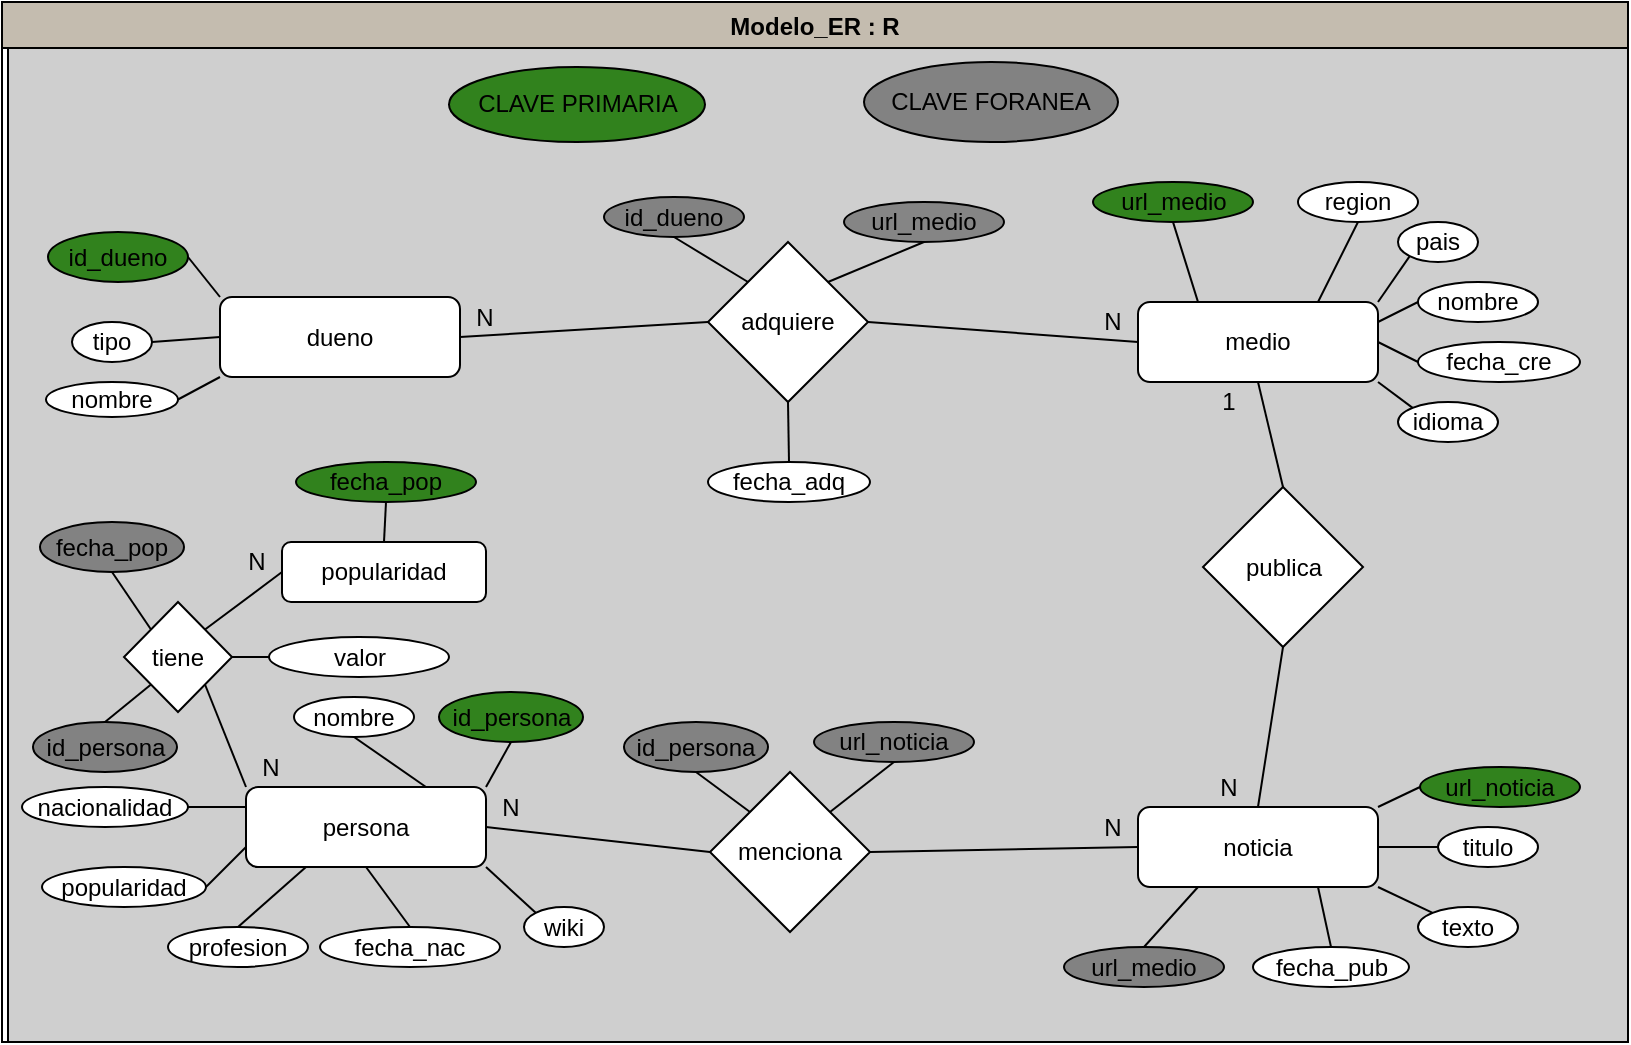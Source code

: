 <mxfile>
    <diagram id="bya73pchjdF5Cfw1TZZC" name="Página-1">
        <mxGraphModel dx="292" dy="352" grid="1" gridSize="10" guides="1" tooltips="1" connect="1" arrows="1" fold="1" page="1" pageScale="1" pageWidth="827" pageHeight="1169" math="0" shadow="0">
            <root>
                <mxCell id="0"/>
                <mxCell id="1" parent="0"/>
                <mxCell id="111" value="" style="rounded=0;whiteSpace=wrap;html=1;fillColor=#CFCFCF;" parent="1" vertex="1">
                    <mxGeometry x="10" y="300" width="810" height="500" as="geometry"/>
                </mxCell>
                <mxCell id="65" value="Modelo_ER : R" style="swimlane;fillColor=#C4BCAF;" parent="1" vertex="1">
                    <mxGeometry x="7" y="280" width="813" height="520" as="geometry"/>
                </mxCell>
                <mxCell id="72" value="id_dueno" style="ellipse;whiteSpace=wrap;html=1;fillColor=#31821D;" parent="65" vertex="1">
                    <mxGeometry x="23" y="115" width="70" height="25" as="geometry"/>
                </mxCell>
                <mxCell id="73" value="url_medio" style="ellipse;whiteSpace=wrap;html=1;fillColor=#31821D;" parent="65" vertex="1">
                    <mxGeometry x="545.5" y="90" width="80" height="20" as="geometry"/>
                </mxCell>
                <mxCell id="69" value="id_dueno" style="ellipse;whiteSpace=wrap;html=1;fillColor=#828282;" parent="65" vertex="1">
                    <mxGeometry x="301" y="97.5" width="70" height="20" as="geometry"/>
                </mxCell>
                <mxCell id="11" value="tipo" style="ellipse;whiteSpace=wrap;html=1;" parent="65" vertex="1">
                    <mxGeometry x="35" y="160" width="40" height="20" as="geometry"/>
                </mxCell>
                <mxCell id="9" value="nombre" style="ellipse;whiteSpace=wrap;html=1;fillColor=#FFFFFF;" parent="65" vertex="1">
                    <mxGeometry x="22" y="190" width="66" height="17.5" as="geometry"/>
                </mxCell>
                <mxCell id="4" value="dueno" style="rounded=1;whiteSpace=wrap;html=1;" parent="65" vertex="1">
                    <mxGeometry x="109" y="147.5" width="120" height="40" as="geometry"/>
                </mxCell>
                <mxCell id="12" value="" style="endArrow=none;html=1;entryX=1;entryY=0.5;entryDx=0;entryDy=0;exitX=0;exitY=0.5;exitDx=0;exitDy=0;" parent="65" source="4" target="11" edge="1">
                    <mxGeometry width="50" height="50" relative="1" as="geometry">
                        <mxPoint x="209" y="327.5" as="sourcePoint"/>
                        <mxPoint x="259" y="277.5" as="targetPoint"/>
                    </mxGeometry>
                </mxCell>
                <mxCell id="14" value="" style="endArrow=none;html=1;exitX=1;exitY=0.5;exitDx=0;exitDy=0;entryX=0;entryY=1;entryDx=0;entryDy=0;" parent="65" source="9" target="4" edge="1">
                    <mxGeometry width="50" height="50" relative="1" as="geometry">
                        <mxPoint x="249" y="137.5" as="sourcePoint"/>
                        <mxPoint x="239" y="137.5" as="targetPoint"/>
                    </mxGeometry>
                </mxCell>
                <mxCell id="70" value="" style="endArrow=none;html=1;entryX=0;entryY=0;entryDx=0;entryDy=0;exitX=1;exitY=0.5;exitDx=0;exitDy=0;" parent="65" source="72" target="4" edge="1">
                    <mxGeometry width="50" height="50" relative="1" as="geometry">
                        <mxPoint x="231" y="120" as="sourcePoint"/>
                        <mxPoint x="360" y="212.5" as="targetPoint"/>
                    </mxGeometry>
                </mxCell>
                <mxCell id="2" value="noticia" style="rounded=1;whiteSpace=wrap;html=1;" parent="65" vertex="1">
                    <mxGeometry x="568" y="402.5" width="120" height="40" as="geometry"/>
                </mxCell>
                <mxCell id="3" value="medio" style="rounded=1;whiteSpace=wrap;html=1;" parent="65" vertex="1">
                    <mxGeometry x="568" y="150" width="120" height="40" as="geometry"/>
                </mxCell>
                <mxCell id="18" value="url_medio" style="ellipse;whiteSpace=wrap;html=1;fillColor=#858585;" parent="65" vertex="1">
                    <mxGeometry x="421" y="100" width="80" height="20" as="geometry"/>
                </mxCell>
                <mxCell id="19" value="region" style="ellipse;whiteSpace=wrap;html=1;" parent="65" vertex="1">
                    <mxGeometry x="648" y="90" width="60" height="20" as="geometry"/>
                </mxCell>
                <mxCell id="20" value="pais" style="ellipse;whiteSpace=wrap;html=1;" parent="65" vertex="1">
                    <mxGeometry x="698" y="110" width="40" height="20" as="geometry"/>
                </mxCell>
                <mxCell id="21" value="nombre" style="ellipse;whiteSpace=wrap;html=1;" parent="65" vertex="1">
                    <mxGeometry x="708" y="140" width="60" height="20" as="geometry"/>
                </mxCell>
                <mxCell id="22" value="fecha_cre" style="ellipse;whiteSpace=wrap;html=1;" parent="65" vertex="1">
                    <mxGeometry x="708" y="170" width="81" height="20" as="geometry"/>
                </mxCell>
                <mxCell id="23" value="idioma" style="ellipse;whiteSpace=wrap;html=1;" parent="65" vertex="1">
                    <mxGeometry x="698" y="200" width="50" height="20" as="geometry"/>
                </mxCell>
                <mxCell id="26" value="" style="endArrow=none;html=1;exitX=0.25;exitY=0;exitDx=0;exitDy=0;entryX=0.5;entryY=1;entryDx=0;entryDy=0;" parent="65" source="3" target="73" edge="1">
                    <mxGeometry width="50" height="50" relative="1" as="geometry">
                        <mxPoint x="578" y="260" as="sourcePoint"/>
                        <mxPoint x="501" y="120" as="targetPoint"/>
                    </mxGeometry>
                </mxCell>
                <mxCell id="27" value="" style="endArrow=none;html=1;entryX=0.5;entryY=1;entryDx=0;entryDy=0;exitX=0.75;exitY=0;exitDx=0;exitDy=0;" parent="65" source="3" target="19" edge="1">
                    <mxGeometry width="50" height="50" relative="1" as="geometry">
                        <mxPoint x="578" y="260" as="sourcePoint"/>
                        <mxPoint x="628" y="210" as="targetPoint"/>
                    </mxGeometry>
                </mxCell>
                <mxCell id="28" value="" style="endArrow=none;html=1;entryX=0;entryY=1;entryDx=0;entryDy=0;exitX=1;exitY=0;exitDx=0;exitDy=0;" parent="65" source="3" target="20" edge="1">
                    <mxGeometry width="50" height="50" relative="1" as="geometry">
                        <mxPoint x="578" y="260" as="sourcePoint"/>
                        <mxPoint x="628" y="210" as="targetPoint"/>
                    </mxGeometry>
                </mxCell>
                <mxCell id="29" value="" style="endArrow=none;html=1;entryX=0;entryY=0.5;entryDx=0;entryDy=0;exitX=1;exitY=0.25;exitDx=0;exitDy=0;" parent="65" source="3" target="21" edge="1">
                    <mxGeometry width="50" height="50" relative="1" as="geometry">
                        <mxPoint x="578" y="260" as="sourcePoint"/>
                        <mxPoint x="628" y="210" as="targetPoint"/>
                    </mxGeometry>
                </mxCell>
                <mxCell id="30" value="" style="endArrow=none;html=1;entryX=0;entryY=0.5;entryDx=0;entryDy=0;exitX=1;exitY=0.5;exitDx=0;exitDy=0;" parent="65" source="3" target="22" edge="1">
                    <mxGeometry width="50" height="50" relative="1" as="geometry">
                        <mxPoint x="578" y="260" as="sourcePoint"/>
                        <mxPoint x="628" y="210" as="targetPoint"/>
                    </mxGeometry>
                </mxCell>
                <mxCell id="31" value="" style="endArrow=none;html=1;entryX=1;entryY=1;entryDx=0;entryDy=0;exitX=0;exitY=0;exitDx=0;exitDy=0;" parent="65" source="23" target="3" edge="1">
                    <mxGeometry width="50" height="50" relative="1" as="geometry">
                        <mxPoint x="578" y="260" as="sourcePoint"/>
                        <mxPoint x="628" y="210" as="targetPoint"/>
                    </mxGeometry>
                </mxCell>
                <mxCell id="32" value="publica" style="rhombus;whiteSpace=wrap;html=1;" parent="65" vertex="1">
                    <mxGeometry x="600.5" y="242.5" width="80" height="80" as="geometry"/>
                </mxCell>
                <mxCell id="33" value="" style="endArrow=none;html=1;entryX=0.5;entryY=1;entryDx=0;entryDy=0;exitX=0.5;exitY=0;exitDx=0;exitDy=0;" parent="65" source="32" target="3" edge="1">
                    <mxGeometry width="50" height="50" relative="1" as="geometry">
                        <mxPoint x="628" y="230" as="sourcePoint"/>
                        <mxPoint x="638" y="240" as="targetPoint"/>
                    </mxGeometry>
                </mxCell>
                <mxCell id="34" value="" style="endArrow=none;html=1;entryX=0.5;entryY=1;entryDx=0;entryDy=0;exitX=0.5;exitY=0;exitDx=0;exitDy=0;" parent="65" source="2" target="32" edge="1">
                    <mxGeometry width="50" height="50" relative="1" as="geometry">
                        <mxPoint x="654" y="450" as="sourcePoint"/>
                        <mxPoint x="674" y="440" as="targetPoint"/>
                    </mxGeometry>
                </mxCell>
                <mxCell id="37" value="url_noticia" style="ellipse;whiteSpace=wrap;html=1;fillColor=#31821D;" parent="65" vertex="1">
                    <mxGeometry x="709" y="382.5" width="80" height="20" as="geometry"/>
                </mxCell>
                <mxCell id="38" value="titulo" style="ellipse;whiteSpace=wrap;html=1;" parent="65" vertex="1">
                    <mxGeometry x="718" y="412.5" width="50" height="20" as="geometry"/>
                </mxCell>
                <mxCell id="39" value="" style="endArrow=none;html=1;entryX=0;entryY=0.5;entryDx=0;entryDy=0;exitX=1;exitY=0;exitDx=0;exitDy=0;" parent="65" source="2" target="37" edge="1">
                    <mxGeometry width="50" height="50" relative="1" as="geometry">
                        <mxPoint x="588" y="422.5" as="sourcePoint"/>
                        <mxPoint x="638" y="372.5" as="targetPoint"/>
                    </mxGeometry>
                </mxCell>
                <mxCell id="40" value="" style="endArrow=none;html=1;exitX=0;exitY=0.5;exitDx=0;exitDy=0;entryX=1;entryY=0.5;entryDx=0;entryDy=0;" parent="65" source="38" target="2" edge="1">
                    <mxGeometry width="50" height="50" relative="1" as="geometry">
                        <mxPoint x="588" y="422.5" as="sourcePoint"/>
                        <mxPoint x="678" y="362.5" as="targetPoint"/>
                    </mxGeometry>
                </mxCell>
                <mxCell id="41" value="texto" style="ellipse;whiteSpace=wrap;html=1;" parent="65" vertex="1">
                    <mxGeometry x="708" y="452.5" width="50" height="20" as="geometry"/>
                </mxCell>
                <mxCell id="42" value="" style="endArrow=none;html=1;exitX=0;exitY=0;exitDx=0;exitDy=0;entryX=1;entryY=1;entryDx=0;entryDy=0;" parent="65" source="41" target="2" edge="1">
                    <mxGeometry width="50" height="50" relative="1" as="geometry">
                        <mxPoint x="588" y="422.5" as="sourcePoint"/>
                        <mxPoint x="638" y="372.5" as="targetPoint"/>
                    </mxGeometry>
                </mxCell>
                <mxCell id="60" value="N" style="text;html=1;strokeColor=none;fillColor=none;align=center;verticalAlign=middle;whiteSpace=wrap;rounded=0;" parent="65" vertex="1">
                    <mxGeometry x="543" y="150" width="25" height="20" as="geometry"/>
                </mxCell>
                <mxCell id="61" value="N" style="text;html=1;strokeColor=none;fillColor=none;align=center;verticalAlign=middle;whiteSpace=wrap;rounded=0;" parent="65" vertex="1">
                    <mxGeometry x="600.5" y="382.5" width="25" height="20" as="geometry"/>
                </mxCell>
                <mxCell id="62" value="1" style="text;html=1;strokeColor=none;fillColor=none;align=center;verticalAlign=middle;whiteSpace=wrap;rounded=0;" parent="65" vertex="1">
                    <mxGeometry x="600.5" y="190" width="25" height="20" as="geometry"/>
                </mxCell>
                <mxCell id="59" value="N" style="text;html=1;strokeColor=none;fillColor=none;align=center;verticalAlign=middle;whiteSpace=wrap;rounded=0;" parent="65" vertex="1">
                    <mxGeometry x="229" y="147.5" width="25" height="20" as="geometry"/>
                </mxCell>
                <mxCell id="78" value="url_medio" style="ellipse;whiteSpace=wrap;html=1;fillColor=#828282;" parent="65" vertex="1">
                    <mxGeometry x="531" y="472.5" width="80" height="20" as="geometry"/>
                </mxCell>
                <mxCell id="79" value="" style="endArrow=none;html=1;entryX=0.5;entryY=0;entryDx=0;entryDy=0;exitX=0.25;exitY=1;exitDx=0;exitDy=0;" parent="65" source="2" target="78" edge="1">
                    <mxGeometry width="50" height="50" relative="1" as="geometry">
                        <mxPoint x="507" y="337.5" as="sourcePoint"/>
                        <mxPoint x="557" y="287.5" as="targetPoint"/>
                    </mxGeometry>
                </mxCell>
                <mxCell id="15" value="adquiere" style="rhombus;whiteSpace=wrap;html=1;" parent="65" vertex="1">
                    <mxGeometry x="353" y="120" width="80" height="80" as="geometry"/>
                </mxCell>
                <mxCell id="16" value="" style="endArrow=none;html=1;exitX=1;exitY=0.5;exitDx=0;exitDy=0;entryX=0;entryY=0.5;entryDx=0;entryDy=0;" parent="65" source="4" target="15" edge="1">
                    <mxGeometry width="50" height="50" relative="1" as="geometry">
                        <mxPoint x="288" y="307.5" as="sourcePoint"/>
                        <mxPoint x="338" y="257.5" as="targetPoint"/>
                    </mxGeometry>
                </mxCell>
                <mxCell id="17" value="" style="endArrow=none;html=1;exitX=1;exitY=0.5;exitDx=0;exitDy=0;entryX=0;entryY=0.5;entryDx=0;entryDy=0;" parent="65" source="15" target="3" edge="1">
                    <mxGeometry width="50" height="50" relative="1" as="geometry">
                        <mxPoint x="388" y="147.5" as="sourcePoint"/>
                        <mxPoint x="348" y="257.5" as="targetPoint"/>
                    </mxGeometry>
                </mxCell>
                <mxCell id="13" value="" style="endArrow=none;html=1;exitX=1;exitY=0;exitDx=0;exitDy=0;entryX=0.5;entryY=1;entryDx=0;entryDy=0;" parent="65" source="15" target="18" edge="1">
                    <mxGeometry width="50" height="50" relative="1" as="geometry">
                        <mxPoint x="269" y="310" as="sourcePoint"/>
                        <mxPoint x="551" y="130" as="targetPoint"/>
                    </mxGeometry>
                </mxCell>
                <mxCell id="76" value="" style="endArrow=none;html=1;exitX=0;exitY=0;exitDx=0;exitDy=0;entryX=0.5;entryY=1;entryDx=0;entryDy=0;" parent="65" source="15" target="69" edge="1">
                    <mxGeometry width="50" height="50" relative="1" as="geometry">
                        <mxPoint x="439" y="175" as="sourcePoint"/>
                        <mxPoint x="489" y="125" as="targetPoint"/>
                    </mxGeometry>
                </mxCell>
                <mxCell id="36" value="fecha_pub" style="ellipse;whiteSpace=wrap;html=1;fillColor=#FFFFFF;" parent="65" vertex="1">
                    <mxGeometry x="625.5" y="472.5" width="78" height="20" as="geometry"/>
                </mxCell>
                <mxCell id="63" value="N" style="text;html=1;strokeColor=none;fillColor=none;align=center;verticalAlign=middle;whiteSpace=wrap;rounded=0;" parent="65" vertex="1">
                    <mxGeometry x="543" y="402.5" width="25" height="20" as="geometry"/>
                </mxCell>
                <mxCell id="47" value="wiki" style="ellipse;whiteSpace=wrap;html=1;" parent="65" vertex="1">
                    <mxGeometry x="261" y="452.5" width="40" height="20" as="geometry"/>
                </mxCell>
                <mxCell id="46" value="nombre" style="ellipse;whiteSpace=wrap;html=1;" parent="65" vertex="1">
                    <mxGeometry x="146" y="347.5" width="60" height="20" as="geometry"/>
                </mxCell>
                <mxCell id="80" value="id_persona" style="ellipse;whiteSpace=wrap;html=1;fillColor=#31821D;" parent="65" vertex="1">
                    <mxGeometry x="218.5" y="345" width="72" height="25" as="geometry"/>
                </mxCell>
                <mxCell id="48" value="profesion" style="ellipse;whiteSpace=wrap;html=1;" parent="65" vertex="1">
                    <mxGeometry x="83" y="462.5" width="70" height="20" as="geometry"/>
                </mxCell>
                <mxCell id="49" value="fecha_nac" style="ellipse;whiteSpace=wrap;html=1;" parent="65" vertex="1">
                    <mxGeometry x="159" y="462.5" width="90" height="20" as="geometry"/>
                </mxCell>
                <mxCell id="83" value="id_persona" style="ellipse;whiteSpace=wrap;html=1;fillColor=#828282;" parent="65" vertex="1">
                    <mxGeometry x="311" y="360" width="72" height="25" as="geometry"/>
                </mxCell>
                <mxCell id="86" value="url_noticia" style="ellipse;whiteSpace=wrap;html=1;fillColor=#828282;" parent="65" vertex="1">
                    <mxGeometry x="406" y="360" width="80" height="20" as="geometry"/>
                </mxCell>
                <mxCell id="5" value="persona" style="rounded=1;whiteSpace=wrap;html=1;" parent="65" vertex="1">
                    <mxGeometry x="122" y="392.5" width="120" height="40" as="geometry"/>
                </mxCell>
                <mxCell id="43" value="menciona" style="rhombus;whiteSpace=wrap;html=1;" parent="65" vertex="1">
                    <mxGeometry x="354" y="385" width="80" height="80" as="geometry"/>
                </mxCell>
                <mxCell id="45" value="" style="endArrow=none;html=1;exitX=0;exitY=0.5;exitDx=0;exitDy=0;entryX=1;entryY=0.5;entryDx=0;entryDy=0;" parent="65" source="43" target="5" edge="1">
                    <mxGeometry width="50" height="50" relative="1" as="geometry">
                        <mxPoint x="347" y="265" as="sourcePoint"/>
                        <mxPoint x="397" y="215" as="targetPoint"/>
                    </mxGeometry>
                </mxCell>
                <mxCell id="51" value="" style="endArrow=none;html=1;entryX=0.75;entryY=0;entryDx=0;entryDy=0;exitX=0.5;exitY=1;exitDx=0;exitDy=0;" parent="65" source="46" target="5" edge="1">
                    <mxGeometry width="50" height="50" relative="1" as="geometry">
                        <mxPoint x="196" y="350" as="sourcePoint"/>
                        <mxPoint x="272" y="302.5" as="targetPoint"/>
                    </mxGeometry>
                </mxCell>
                <mxCell id="52" value="" style="endArrow=none;html=1;entryX=1;entryY=1;entryDx=0;entryDy=0;exitX=0;exitY=0;exitDx=0;exitDy=0;" parent="65" source="47" target="5" edge="1">
                    <mxGeometry width="50" height="50" relative="1" as="geometry">
                        <mxPoint x="106" y="400" as="sourcePoint"/>
                        <mxPoint x="412" y="332.5" as="targetPoint"/>
                    </mxGeometry>
                </mxCell>
                <mxCell id="53" value="" style="endArrow=none;html=1;exitX=0.25;exitY=1;exitDx=0;exitDy=0;entryX=0.5;entryY=0;entryDx=0;entryDy=0;" parent="65" source="5" target="48" edge="1">
                    <mxGeometry width="50" height="50" relative="1" as="geometry">
                        <mxPoint x="232" y="352.5" as="sourcePoint"/>
                        <mxPoint x="282" y="302.5" as="targetPoint"/>
                    </mxGeometry>
                </mxCell>
                <mxCell id="54" value="" style="endArrow=none;html=1;exitX=0.5;exitY=1;exitDx=0;exitDy=0;entryX=0.5;entryY=0;entryDx=0;entryDy=0;" parent="65" source="5" target="49" edge="1">
                    <mxGeometry width="50" height="50" relative="1" as="geometry">
                        <mxPoint x="272" y="432.5" as="sourcePoint"/>
                        <mxPoint x="282" y="302.5" as="targetPoint"/>
                    </mxGeometry>
                </mxCell>
                <mxCell id="55" value="nacionalidad" style="ellipse;whiteSpace=wrap;html=1;" parent="65" vertex="1">
                    <mxGeometry x="10" y="392.5" width="83" height="20" as="geometry"/>
                </mxCell>
                <mxCell id="56" value="popularidad" style="ellipse;whiteSpace=wrap;html=1;" parent="65" vertex="1">
                    <mxGeometry x="20" y="432.5" width="82" height="20" as="geometry"/>
                </mxCell>
                <mxCell id="57" value="" style="endArrow=none;html=1;exitX=1;exitY=0.5;exitDx=0;exitDy=0;entryX=0;entryY=0.75;entryDx=0;entryDy=0;" parent="65" source="56" target="5" edge="1">
                    <mxGeometry width="50" height="50" relative="1" as="geometry">
                        <mxPoint x="132" y="352.5" as="sourcePoint"/>
                        <mxPoint x="182" y="302.5" as="targetPoint"/>
                    </mxGeometry>
                </mxCell>
                <mxCell id="58" value="" style="endArrow=none;html=1;exitX=1;exitY=0.5;exitDx=0;exitDy=0;entryX=0;entryY=0.25;entryDx=0;entryDy=0;" parent="65" source="55" target="5" edge="1">
                    <mxGeometry width="50" height="50" relative="1" as="geometry">
                        <mxPoint x="132" y="352.5" as="sourcePoint"/>
                        <mxPoint x="182" y="302.5" as="targetPoint"/>
                    </mxGeometry>
                </mxCell>
                <mxCell id="64" value="N" style="text;html=1;strokeColor=none;fillColor=none;align=center;verticalAlign=middle;whiteSpace=wrap;rounded=0;" parent="65" vertex="1">
                    <mxGeometry x="242" y="392.5" width="25" height="20" as="geometry"/>
                </mxCell>
                <mxCell id="44" value="" style="endArrow=none;html=1;exitX=1;exitY=0.5;exitDx=0;exitDy=0;entryX=0;entryY=0.5;entryDx=0;entryDy=0;" parent="65" source="43" target="2" edge="1">
                    <mxGeometry width="50" height="50" relative="1" as="geometry">
                        <mxPoint x="444" y="425" as="sourcePoint"/>
                        <mxPoint x="559" y="422.5" as="targetPoint"/>
                    </mxGeometry>
                </mxCell>
                <mxCell id="81" value="" style="endArrow=none;html=1;entryX=0.5;entryY=1;entryDx=0;entryDy=0;exitX=1;exitY=0;exitDx=0;exitDy=0;" parent="65" source="5" target="80" edge="1">
                    <mxGeometry width="50" height="50" relative="1" as="geometry">
                        <mxPoint x="276" y="363" as="sourcePoint"/>
                        <mxPoint x="403" y="277.5" as="targetPoint"/>
                    </mxGeometry>
                </mxCell>
                <mxCell id="35" value="" style="endArrow=none;html=1;entryX=0.75;entryY=1;entryDx=0;entryDy=0;exitX=0.5;exitY=0;exitDx=0;exitDy=0;" parent="65" source="36" target="2" edge="1">
                    <mxGeometry width="50" height="50" relative="1" as="geometry">
                        <mxPoint x="577" y="487.5" as="sourcePoint"/>
                        <mxPoint x="415" y="185" as="targetPoint"/>
                    </mxGeometry>
                </mxCell>
                <mxCell id="87" value="" style="endArrow=none;html=1;exitX=0.5;exitY=1;exitDx=0;exitDy=0;entryX=0;entryY=0;entryDx=0;entryDy=0;" parent="65" source="83" target="43" edge="1">
                    <mxGeometry width="50" height="50" relative="1" as="geometry">
                        <mxPoint x="425" y="340" as="sourcePoint"/>
                        <mxPoint x="475" y="290" as="targetPoint"/>
                    </mxGeometry>
                </mxCell>
                <mxCell id="88" value="" style="endArrow=none;html=1;entryX=0.5;entryY=1;entryDx=0;entryDy=0;exitX=1;exitY=0;exitDx=0;exitDy=0;" parent="65" source="43" target="86" edge="1">
                    <mxGeometry width="50" height="50" relative="1" as="geometry">
                        <mxPoint x="435" y="520" as="sourcePoint"/>
                        <mxPoint x="485" y="470" as="targetPoint"/>
                    </mxGeometry>
                </mxCell>
                <mxCell id="92" value="CLAVE FORANEA" style="ellipse;whiteSpace=wrap;html=1;fillColor=#828282;" parent="65" vertex="1">
                    <mxGeometry x="431" y="30" width="127" height="40" as="geometry"/>
                </mxCell>
                <mxCell id="93" value="CLAVE PRIMARIA" style="ellipse;whiteSpace=wrap;html=1;fillColor=#31821D;" parent="65" vertex="1">
                    <mxGeometry x="223.5" y="32.5" width="128" height="37.5" as="geometry"/>
                </mxCell>
                <mxCell id="94" value="fecha_adq" style="ellipse;whiteSpace=wrap;html=1;fillColor=#FFFFFF;" parent="65" vertex="1">
                    <mxGeometry x="353" y="230" width="81" height="20" as="geometry"/>
                </mxCell>
                <mxCell id="95" value="" style="endArrow=none;html=1;entryX=0.5;entryY=0;entryDx=0;entryDy=0;exitX=0.5;exitY=1;exitDx=0;exitDy=0;" parent="65" source="15" target="94" edge="1">
                    <mxGeometry width="50" height="50" relative="1" as="geometry">
                        <mxPoint x="381" y="310" as="sourcePoint"/>
                        <mxPoint x="431" y="260" as="targetPoint"/>
                    </mxGeometry>
                </mxCell>
                <mxCell id="98" value="tiene" style="rhombus;whiteSpace=wrap;html=1;" parent="65" vertex="1">
                    <mxGeometry x="61" y="300" width="54" height="55" as="geometry"/>
                </mxCell>
                <mxCell id="99" value="" style="endArrow=none;html=1;exitX=0;exitY=0;exitDx=0;exitDy=0;entryX=1;entryY=1;entryDx=0;entryDy=0;" parent="65" source="5" target="98" edge="1">
                    <mxGeometry width="50" height="50" relative="1" as="geometry">
                        <mxPoint x="336" y="340" as="sourcePoint"/>
                        <mxPoint x="386" y="290" as="targetPoint"/>
                    </mxGeometry>
                </mxCell>
                <mxCell id="100" value="popularidad" style="rounded=1;whiteSpace=wrap;html=1;" parent="65" vertex="1">
                    <mxGeometry x="140" y="270" width="102" height="30" as="geometry"/>
                </mxCell>
                <mxCell id="101" value="fecha_pop" style="ellipse;whiteSpace=wrap;html=1;fillColor=#31821D;" parent="65" vertex="1">
                    <mxGeometry x="147" y="230" width="90" height="20" as="geometry"/>
                </mxCell>
                <mxCell id="102" value="" style="endArrow=none;html=1;entryX=0.5;entryY=1;entryDx=0;entryDy=0;exitX=0.5;exitY=0;exitDx=0;exitDy=0;" parent="65" source="100" target="101" edge="1">
                    <mxGeometry width="50" height="50" relative="1" as="geometry">
                        <mxPoint x="333" y="340" as="sourcePoint"/>
                        <mxPoint x="383" y="290" as="targetPoint"/>
                    </mxGeometry>
                </mxCell>
                <mxCell id="103" value="" style="endArrow=none;html=1;exitX=1;exitY=0;exitDx=0;exitDy=0;entryX=0;entryY=0.5;entryDx=0;entryDy=0;" parent="65" source="98" target="100" edge="1">
                    <mxGeometry width="50" height="50" relative="1" as="geometry">
                        <mxPoint x="333" y="340" as="sourcePoint"/>
                        <mxPoint x="383" y="290" as="targetPoint"/>
                    </mxGeometry>
                </mxCell>
                <mxCell id="104" value="valor" style="ellipse;whiteSpace=wrap;html=1;" parent="65" vertex="1">
                    <mxGeometry x="133.5" y="317.5" width="90" height="20" as="geometry"/>
                </mxCell>
                <mxCell id="105" value="" style="endArrow=none;html=1;exitX=1;exitY=0.5;exitDx=0;exitDy=0;entryX=0;entryY=0.5;entryDx=0;entryDy=0;" parent="65" source="98" target="104" edge="1">
                    <mxGeometry width="50" height="50" relative="1" as="geometry">
                        <mxPoint x="333" y="340" as="sourcePoint"/>
                        <mxPoint x="383" y="290" as="targetPoint"/>
                    </mxGeometry>
                </mxCell>
                <mxCell id="106" value="N" style="text;html=1;strokeColor=none;fillColor=none;align=center;verticalAlign=middle;whiteSpace=wrap;rounded=0;" parent="65" vertex="1">
                    <mxGeometry x="115" y="270" width="25" height="20" as="geometry"/>
                </mxCell>
                <mxCell id="107" value="N" style="text;html=1;strokeColor=none;fillColor=none;align=center;verticalAlign=middle;whiteSpace=wrap;rounded=0;" parent="65" vertex="1">
                    <mxGeometry x="122" y="372.5" width="25" height="20" as="geometry"/>
                </mxCell>
                <mxCell id="113" value="id_persona" style="ellipse;whiteSpace=wrap;html=1;fillColor=#828282;" vertex="1" parent="65">
                    <mxGeometry x="15.5" y="360" width="72" height="25" as="geometry"/>
                </mxCell>
                <mxCell id="114" value="" style="endArrow=none;html=1;exitX=0;exitY=1;exitDx=0;exitDy=0;entryX=0.5;entryY=0;entryDx=0;entryDy=0;" edge="1" parent="65" source="98" target="113">
                    <mxGeometry width="50" height="50" relative="1" as="geometry">
                        <mxPoint x="173" y="320" as="sourcePoint"/>
                        <mxPoint x="223" y="270" as="targetPoint"/>
                    </mxGeometry>
                </mxCell>
                <mxCell id="117" value="fecha_pop" style="ellipse;whiteSpace=wrap;html=1;fillColor=#828282;" vertex="1" parent="65">
                    <mxGeometry x="19" y="260" width="72" height="25" as="geometry"/>
                </mxCell>
                <mxCell id="118" value="" style="endArrow=none;html=1;exitX=0;exitY=0;exitDx=0;exitDy=0;entryX=0.5;entryY=1;entryDx=0;entryDy=0;" edge="1" parent="65" source="98" target="117">
                    <mxGeometry width="50" height="50" relative="1" as="geometry">
                        <mxPoint x="143" y="320" as="sourcePoint"/>
                        <mxPoint x="193" y="270" as="targetPoint"/>
                    </mxGeometry>
                </mxCell>
            </root>
        </mxGraphModel>
    </diagram>
</mxfile>